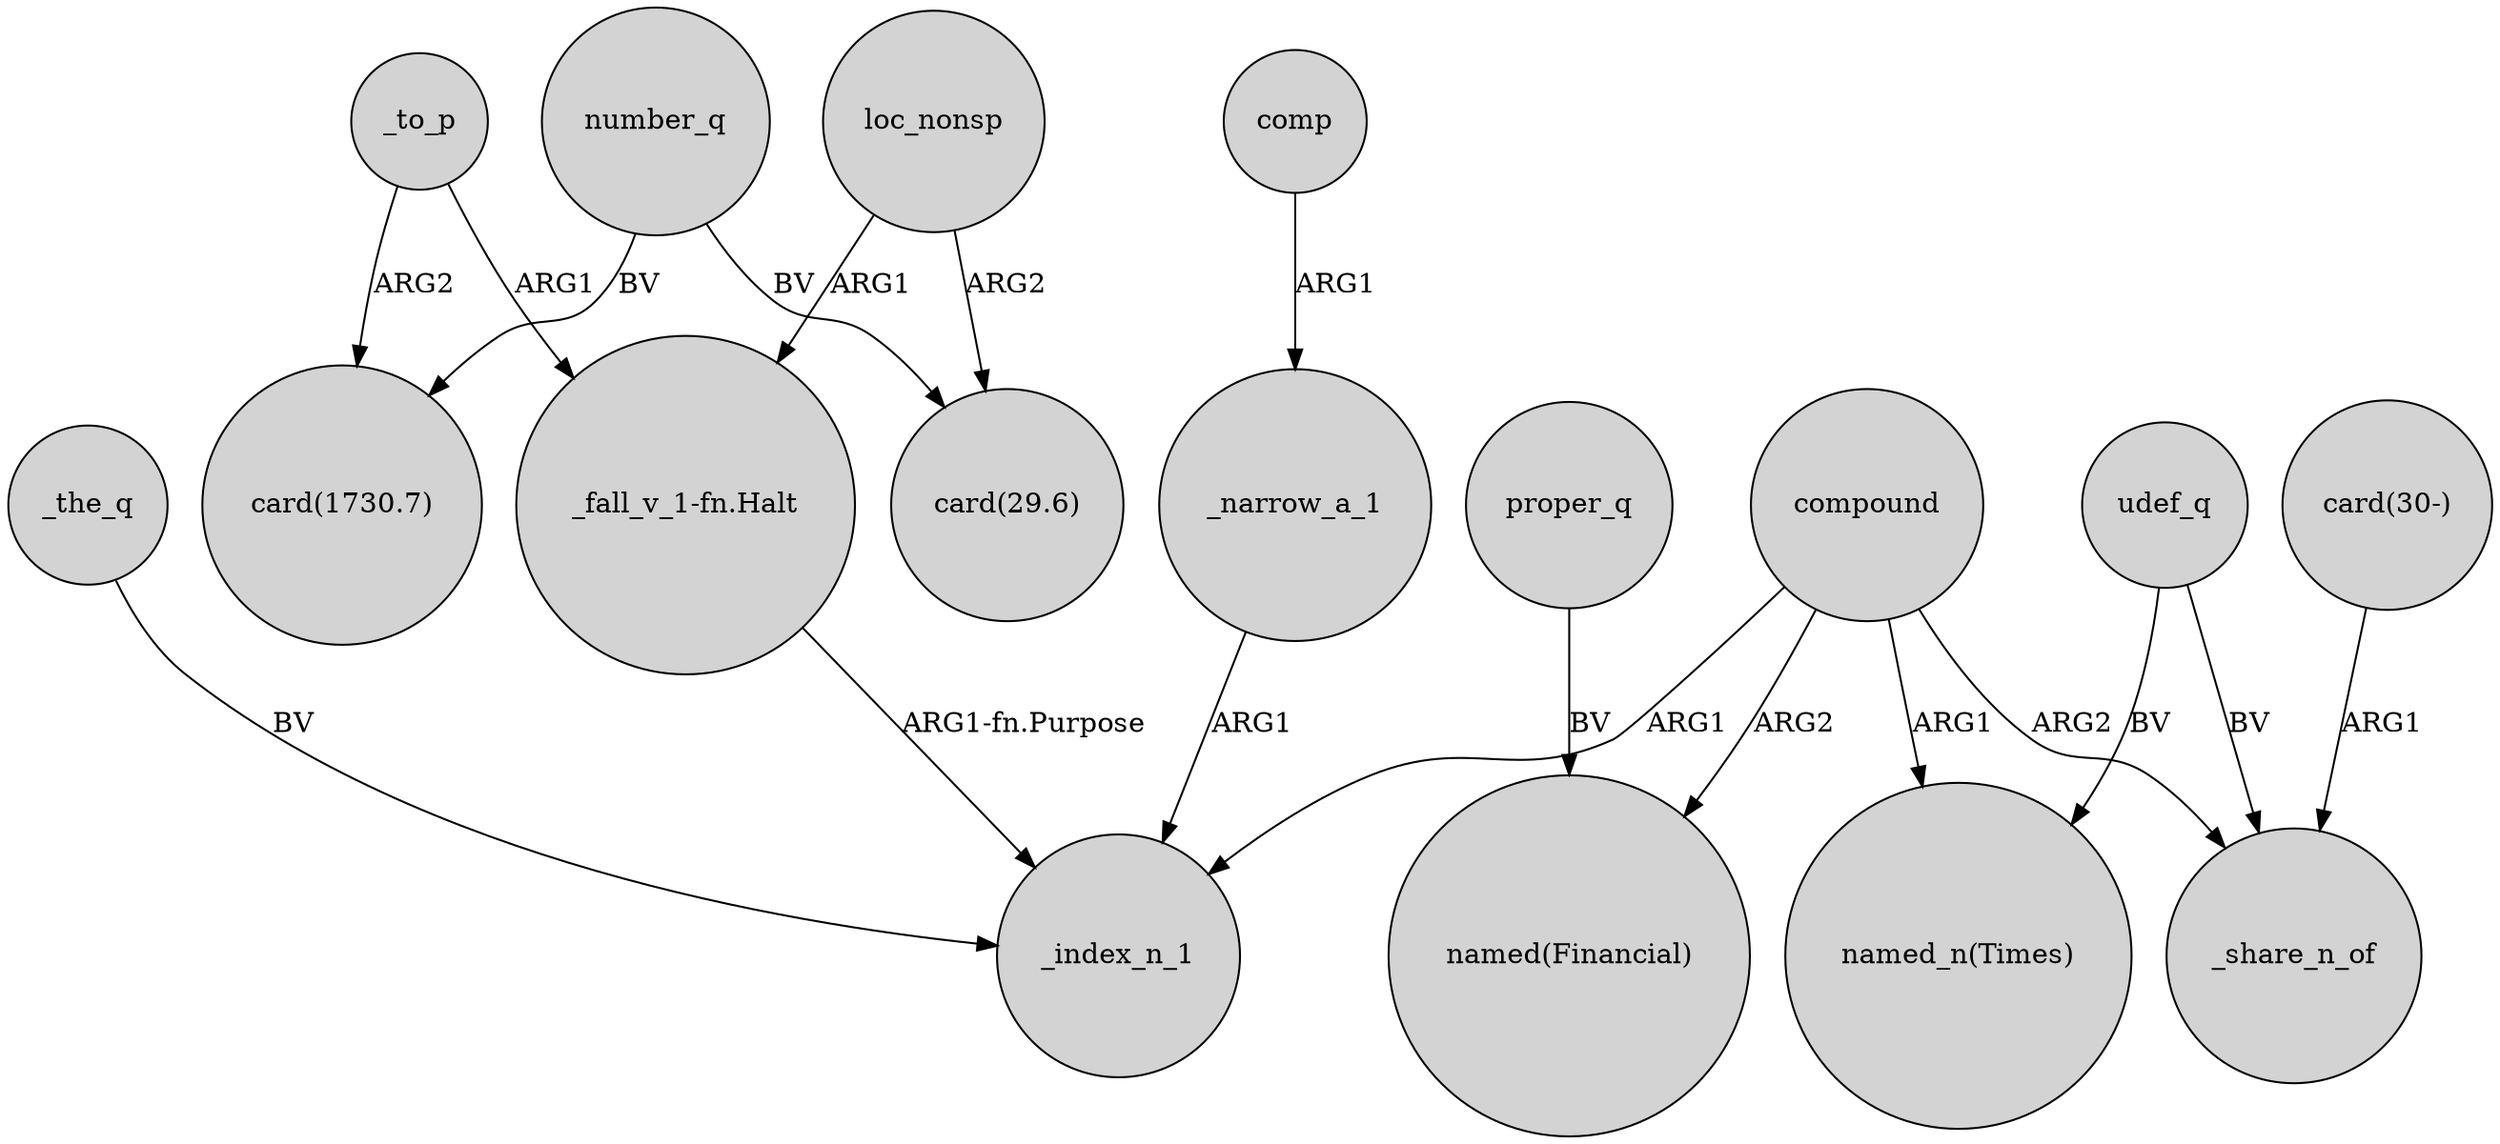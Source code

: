 digraph {
	node [shape=circle style=filled]
	_to_p -> "_fall_v_1-fn.Halt" [label=ARG1]
	compound -> "named_n(Times)" [label=ARG1]
	_narrow_a_1 -> _index_n_1 [label=ARG1]
	"_fall_v_1-fn.Halt" -> _index_n_1 [label="ARG1-fn.Purpose"]
	compound -> "named(Financial)" [label=ARG2]
	udef_q -> _share_n_of [label=BV]
	_the_q -> _index_n_1 [label=BV]
	number_q -> "card(1730.7)" [label=BV]
	comp -> _narrow_a_1 [label=ARG1]
	"card(30-)" -> _share_n_of [label=ARG1]
	udef_q -> "named_n(Times)" [label=BV]
	loc_nonsp -> "card(29.6)" [label=ARG2]
	proper_q -> "named(Financial)" [label=BV]
	_to_p -> "card(1730.7)" [label=ARG2]
	compound -> _share_n_of [label=ARG2]
	number_q -> "card(29.6)" [label=BV]
	compound -> _index_n_1 [label=ARG1]
	loc_nonsp -> "_fall_v_1-fn.Halt" [label=ARG1]
}
